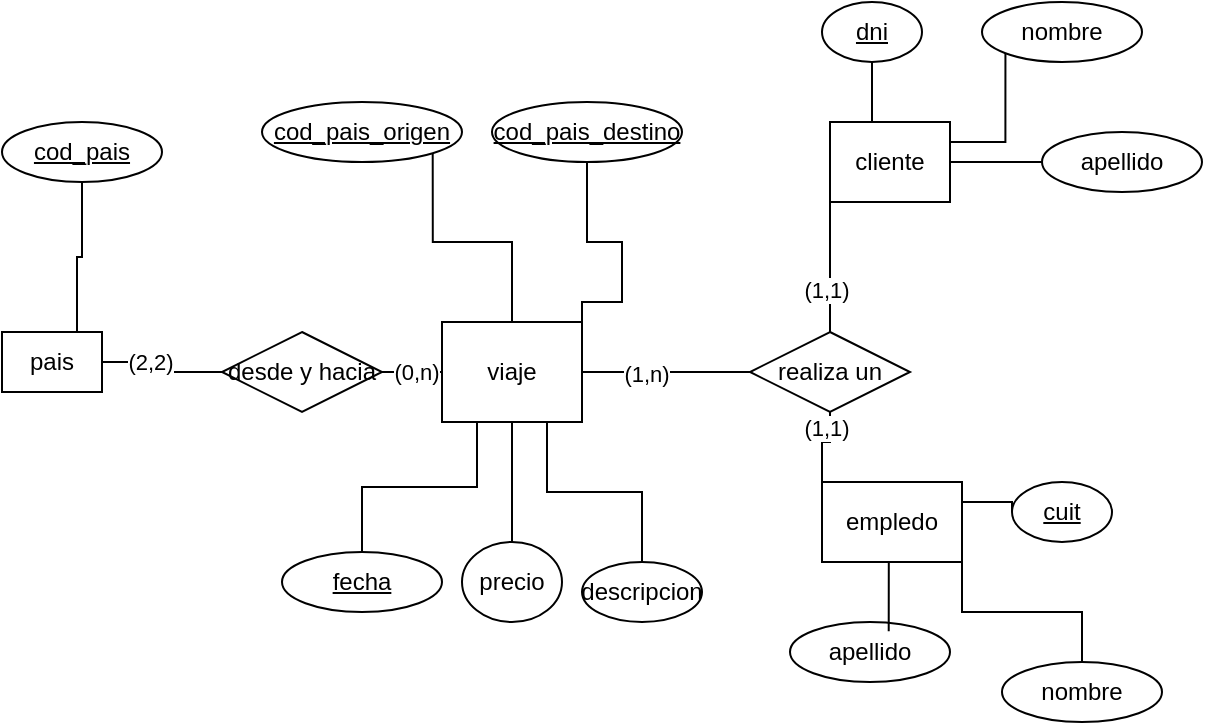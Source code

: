 <mxfile version="28.1.2">
  <diagram name="Página-1" id="oxpxKMoUSF3MVKsBE_wV">
    <mxGraphModel dx="786" dy="516" grid="1" gridSize="10" guides="1" tooltips="1" connect="1" arrows="1" fold="1" page="1" pageScale="1" pageWidth="827" pageHeight="1169" math="0" shadow="0">
      <root>
        <mxCell id="0" />
        <mxCell id="1" parent="0" />
        <mxCell id="IH5EbZCi5OvxXNKSyCxu-10" style="edgeStyle=orthogonalEdgeStyle;rounded=0;orthogonalLoop=1;jettySize=auto;html=1;exitX=0.5;exitY=0;exitDx=0;exitDy=0;entryX=0.5;entryY=1;entryDx=0;entryDy=0;endArrow=none;endFill=0;" edge="1" parent="1" source="IH5EbZCi5OvxXNKSyCxu-1" target="IH5EbZCi5OvxXNKSyCxu-5">
          <mxGeometry relative="1" as="geometry" />
        </mxCell>
        <mxCell id="IH5EbZCi5OvxXNKSyCxu-11" style="edgeStyle=orthogonalEdgeStyle;rounded=0;orthogonalLoop=1;jettySize=auto;html=1;exitX=1;exitY=0.25;exitDx=0;exitDy=0;entryX=0;entryY=1;entryDx=0;entryDy=0;endArrow=none;endFill=0;" edge="1" parent="1" source="IH5EbZCi5OvxXNKSyCxu-1" target="IH5EbZCi5OvxXNKSyCxu-6">
          <mxGeometry relative="1" as="geometry" />
        </mxCell>
        <mxCell id="IH5EbZCi5OvxXNKSyCxu-12" style="edgeStyle=orthogonalEdgeStyle;rounded=0;orthogonalLoop=1;jettySize=auto;html=1;exitX=1;exitY=0.5;exitDx=0;exitDy=0;endArrow=none;endFill=0;" edge="1" parent="1" source="IH5EbZCi5OvxXNKSyCxu-1" target="IH5EbZCi5OvxXNKSyCxu-9">
          <mxGeometry relative="1" as="geometry" />
        </mxCell>
        <mxCell id="IH5EbZCi5OvxXNKSyCxu-42" style="edgeStyle=orthogonalEdgeStyle;rounded=0;orthogonalLoop=1;jettySize=auto;html=1;exitX=0;exitY=1;exitDx=0;exitDy=0;endArrow=none;endFill=0;" edge="1" parent="1" source="IH5EbZCi5OvxXNKSyCxu-1" target="IH5EbZCi5OvxXNKSyCxu-41">
          <mxGeometry relative="1" as="geometry" />
        </mxCell>
        <mxCell id="IH5EbZCi5OvxXNKSyCxu-45" value="(1,1)" style="edgeLabel;html=1;align=center;verticalAlign=middle;resizable=0;points=[];" vertex="1" connectable="0" parent="IH5EbZCi5OvxXNKSyCxu-42">
          <mxGeometry x="0.354" y="-2" relative="1" as="geometry">
            <mxPoint as="offset" />
          </mxGeometry>
        </mxCell>
        <mxCell id="IH5EbZCi5OvxXNKSyCxu-1" value="cliente" style="rounded=0;whiteSpace=wrap;html=1;" vertex="1" parent="1">
          <mxGeometry x="414" y="270" width="60" height="40" as="geometry" />
        </mxCell>
        <mxCell id="IH5EbZCi5OvxXNKSyCxu-27" style="edgeStyle=orthogonalEdgeStyle;rounded=0;orthogonalLoop=1;jettySize=auto;html=1;exitX=0.5;exitY=1;exitDx=0;exitDy=0;endArrow=none;endFill=0;" edge="1" parent="1" source="IH5EbZCi5OvxXNKSyCxu-2" target="IH5EbZCi5OvxXNKSyCxu-20">
          <mxGeometry relative="1" as="geometry" />
        </mxCell>
        <mxCell id="IH5EbZCi5OvxXNKSyCxu-28" style="edgeStyle=orthogonalEdgeStyle;rounded=0;orthogonalLoop=1;jettySize=auto;html=1;exitX=0.75;exitY=1;exitDx=0;exitDy=0;endArrow=none;endFill=0;" edge="1" parent="1" source="IH5EbZCi5OvxXNKSyCxu-2" target="IH5EbZCi5OvxXNKSyCxu-21">
          <mxGeometry relative="1" as="geometry" />
        </mxCell>
        <mxCell id="IH5EbZCi5OvxXNKSyCxu-29" style="edgeStyle=orthogonalEdgeStyle;rounded=0;orthogonalLoop=1;jettySize=auto;html=1;exitX=0.25;exitY=1;exitDx=0;exitDy=0;endArrow=none;endFill=0;" edge="1" parent="1" source="IH5EbZCi5OvxXNKSyCxu-2" target="IH5EbZCi5OvxXNKSyCxu-22">
          <mxGeometry relative="1" as="geometry" />
        </mxCell>
        <mxCell id="IH5EbZCi5OvxXNKSyCxu-2" value="viaje" style="rounded=0;whiteSpace=wrap;html=1;" vertex="1" parent="1">
          <mxGeometry x="220" y="370" width="70" height="50" as="geometry" />
        </mxCell>
        <mxCell id="IH5EbZCi5OvxXNKSyCxu-17" style="edgeStyle=orthogonalEdgeStyle;rounded=0;orthogonalLoop=1;jettySize=auto;html=1;exitX=1;exitY=0.25;exitDx=0;exitDy=0;entryX=0;entryY=0.5;entryDx=0;entryDy=0;endArrow=none;endFill=0;" edge="1" parent="1" source="IH5EbZCi5OvxXNKSyCxu-3" target="IH5EbZCi5OvxXNKSyCxu-13">
          <mxGeometry relative="1" as="geometry" />
        </mxCell>
        <mxCell id="IH5EbZCi5OvxXNKSyCxu-18" style="edgeStyle=orthogonalEdgeStyle;rounded=0;orthogonalLoop=1;jettySize=auto;html=1;exitX=1;exitY=1;exitDx=0;exitDy=0;endArrow=none;endFill=0;" edge="1" parent="1" source="IH5EbZCi5OvxXNKSyCxu-3" target="IH5EbZCi5OvxXNKSyCxu-14">
          <mxGeometry relative="1" as="geometry" />
        </mxCell>
        <mxCell id="IH5EbZCi5OvxXNKSyCxu-43" style="edgeStyle=orthogonalEdgeStyle;rounded=0;orthogonalLoop=1;jettySize=auto;html=1;exitX=0;exitY=0;exitDx=0;exitDy=0;endArrow=none;endFill=0;" edge="1" parent="1" source="IH5EbZCi5OvxXNKSyCxu-3" target="IH5EbZCi5OvxXNKSyCxu-41">
          <mxGeometry relative="1" as="geometry" />
        </mxCell>
        <mxCell id="IH5EbZCi5OvxXNKSyCxu-46" value="(1,1)" style="edgeLabel;html=1;align=center;verticalAlign=middle;resizable=0;points=[];" vertex="1" connectable="0" parent="IH5EbZCi5OvxXNKSyCxu-43">
          <mxGeometry x="0.59" y="2" relative="1" as="geometry">
            <mxPoint as="offset" />
          </mxGeometry>
        </mxCell>
        <mxCell id="IH5EbZCi5OvxXNKSyCxu-3" value="empledo" style="whiteSpace=wrap;html=1;" vertex="1" parent="1">
          <mxGeometry x="410" y="450" width="70" height="40" as="geometry" />
        </mxCell>
        <mxCell id="IH5EbZCi5OvxXNKSyCxu-4" value="pais" style="whiteSpace=wrap;html=1;" vertex="1" parent="1">
          <mxGeometry y="375" width="50" height="30" as="geometry" />
        </mxCell>
        <mxCell id="IH5EbZCi5OvxXNKSyCxu-5" value="&lt;u&gt;dni&lt;/u&gt;" style="ellipse;whiteSpace=wrap;html=1;" vertex="1" parent="1">
          <mxGeometry x="410" y="210" width="50" height="30" as="geometry" />
        </mxCell>
        <mxCell id="IH5EbZCi5OvxXNKSyCxu-6" value="nombre" style="ellipse;whiteSpace=wrap;html=1;" vertex="1" parent="1">
          <mxGeometry x="490" y="210" width="80" height="30" as="geometry" />
        </mxCell>
        <mxCell id="IH5EbZCi5OvxXNKSyCxu-9" value="apellido" style="ellipse;whiteSpace=wrap;html=1;" vertex="1" parent="1">
          <mxGeometry x="520" y="275" width="80" height="30" as="geometry" />
        </mxCell>
        <mxCell id="IH5EbZCi5OvxXNKSyCxu-13" value="&lt;u&gt;cuit&lt;/u&gt;" style="ellipse;whiteSpace=wrap;html=1;" vertex="1" parent="1">
          <mxGeometry x="505" y="450" width="50" height="30" as="geometry" />
        </mxCell>
        <mxCell id="IH5EbZCi5OvxXNKSyCxu-14" value="nombre" style="ellipse;whiteSpace=wrap;html=1;" vertex="1" parent="1">
          <mxGeometry x="500" y="540" width="80" height="30" as="geometry" />
        </mxCell>
        <mxCell id="IH5EbZCi5OvxXNKSyCxu-15" value="apellido" style="ellipse;whiteSpace=wrap;html=1;" vertex="1" parent="1">
          <mxGeometry x="394" y="520" width="80" height="30" as="geometry" />
        </mxCell>
        <mxCell id="IH5EbZCi5OvxXNKSyCxu-19" style="edgeStyle=orthogonalEdgeStyle;rounded=0;orthogonalLoop=1;jettySize=auto;html=1;exitX=0.5;exitY=1;exitDx=0;exitDy=0;entryX=0.617;entryY=0.156;entryDx=0;entryDy=0;entryPerimeter=0;endArrow=none;endFill=0;" edge="1" parent="1" source="IH5EbZCi5OvxXNKSyCxu-3" target="IH5EbZCi5OvxXNKSyCxu-15">
          <mxGeometry relative="1" as="geometry" />
        </mxCell>
        <mxCell id="IH5EbZCi5OvxXNKSyCxu-20" value="precio" style="ellipse;whiteSpace=wrap;html=1;" vertex="1" parent="1">
          <mxGeometry x="230" y="480" width="50" height="40" as="geometry" />
        </mxCell>
        <mxCell id="IH5EbZCi5OvxXNKSyCxu-21" value="descripcion" style="ellipse;whiteSpace=wrap;html=1;" vertex="1" parent="1">
          <mxGeometry x="290" y="490" width="60" height="30" as="geometry" />
        </mxCell>
        <mxCell id="IH5EbZCi5OvxXNKSyCxu-22" value="&lt;u&gt;fecha&lt;/u&gt;" style="ellipse;whiteSpace=wrap;html=1;" vertex="1" parent="1">
          <mxGeometry x="140" y="485" width="80" height="30" as="geometry" />
        </mxCell>
        <mxCell id="IH5EbZCi5OvxXNKSyCxu-25" style="edgeStyle=orthogonalEdgeStyle;rounded=0;orthogonalLoop=1;jettySize=auto;html=1;exitX=1;exitY=1;exitDx=0;exitDy=0;endArrow=none;endFill=0;" edge="1" parent="1" source="IH5EbZCi5OvxXNKSyCxu-23" target="IH5EbZCi5OvxXNKSyCxu-2">
          <mxGeometry relative="1" as="geometry" />
        </mxCell>
        <mxCell id="IH5EbZCi5OvxXNKSyCxu-23" value="&lt;u&gt;cod_pais_origen&lt;/u&gt;" style="ellipse;whiteSpace=wrap;html=1;" vertex="1" parent="1">
          <mxGeometry x="130" y="260" width="100" height="30" as="geometry" />
        </mxCell>
        <mxCell id="IH5EbZCi5OvxXNKSyCxu-26" style="edgeStyle=orthogonalEdgeStyle;rounded=0;orthogonalLoop=1;jettySize=auto;html=1;exitX=0.5;exitY=1;exitDx=0;exitDy=0;entryX=0.75;entryY=0;entryDx=0;entryDy=0;endArrow=none;endFill=0;" edge="1" parent="1" source="IH5EbZCi5OvxXNKSyCxu-24" target="IH5EbZCi5OvxXNKSyCxu-2">
          <mxGeometry relative="1" as="geometry">
            <Array as="points">
              <mxPoint x="293" y="330" />
              <mxPoint x="310" y="330" />
              <mxPoint x="310" y="360" />
              <mxPoint x="290" y="360" />
              <mxPoint x="290" y="370" />
            </Array>
          </mxGeometry>
        </mxCell>
        <mxCell id="IH5EbZCi5OvxXNKSyCxu-24" value="&lt;u&gt;cod_pais_destino&lt;/u&gt;" style="ellipse;whiteSpace=wrap;html=1;" vertex="1" parent="1">
          <mxGeometry x="245" y="260" width="95" height="30" as="geometry" />
        </mxCell>
        <mxCell id="IH5EbZCi5OvxXNKSyCxu-33" style="edgeStyle=orthogonalEdgeStyle;rounded=0;orthogonalLoop=1;jettySize=auto;html=1;exitX=1;exitY=0.5;exitDx=0;exitDy=0;entryX=0;entryY=0.5;entryDx=0;entryDy=0;endArrow=none;endFill=0;" edge="1" parent="1" source="IH5EbZCi5OvxXNKSyCxu-30" target="IH5EbZCi5OvxXNKSyCxu-2">
          <mxGeometry relative="1" as="geometry" />
        </mxCell>
        <mxCell id="IH5EbZCi5OvxXNKSyCxu-39" value="(0,n)" style="edgeLabel;html=1;align=center;verticalAlign=middle;resizable=0;points=[];" vertex="1" connectable="0" parent="IH5EbZCi5OvxXNKSyCxu-33">
          <mxGeometry x="0.133" relative="1" as="geometry">
            <mxPoint as="offset" />
          </mxGeometry>
        </mxCell>
        <mxCell id="IH5EbZCi5OvxXNKSyCxu-34" style="edgeStyle=orthogonalEdgeStyle;rounded=0;orthogonalLoop=1;jettySize=auto;html=1;exitX=0;exitY=0.5;exitDx=0;exitDy=0;entryX=1;entryY=0.5;entryDx=0;entryDy=0;endArrow=none;endFill=0;" edge="1" parent="1" source="IH5EbZCi5OvxXNKSyCxu-30" target="IH5EbZCi5OvxXNKSyCxu-4">
          <mxGeometry relative="1" as="geometry" />
        </mxCell>
        <mxCell id="IH5EbZCi5OvxXNKSyCxu-38" value="(2,2)" style="edgeLabel;html=1;align=center;verticalAlign=middle;resizable=0;points=[];" vertex="1" connectable="0" parent="IH5EbZCi5OvxXNKSyCxu-34">
          <mxGeometry x="0.262" relative="1" as="geometry">
            <mxPoint as="offset" />
          </mxGeometry>
        </mxCell>
        <mxCell id="IH5EbZCi5OvxXNKSyCxu-30" value="desde y hacia" style="rhombus;whiteSpace=wrap;html=1;" vertex="1" parent="1">
          <mxGeometry x="110" y="375" width="80" height="40" as="geometry" />
        </mxCell>
        <mxCell id="IH5EbZCi5OvxXNKSyCxu-32" style="edgeStyle=orthogonalEdgeStyle;rounded=0;orthogonalLoop=1;jettySize=auto;html=1;exitX=0.5;exitY=1;exitDx=0;exitDy=0;entryX=0.75;entryY=0;entryDx=0;entryDy=0;endArrow=none;endFill=0;" edge="1" parent="1" source="IH5EbZCi5OvxXNKSyCxu-31" target="IH5EbZCi5OvxXNKSyCxu-4">
          <mxGeometry relative="1" as="geometry" />
        </mxCell>
        <mxCell id="IH5EbZCi5OvxXNKSyCxu-31" value="&lt;u&gt;cod_pais&lt;/u&gt;" style="ellipse;whiteSpace=wrap;html=1;" vertex="1" parent="1">
          <mxGeometry y="270" width="80" height="30" as="geometry" />
        </mxCell>
        <mxCell id="IH5EbZCi5OvxXNKSyCxu-44" style="edgeStyle=orthogonalEdgeStyle;rounded=0;orthogonalLoop=1;jettySize=auto;html=1;exitX=0;exitY=0.5;exitDx=0;exitDy=0;endArrow=none;endFill=0;" edge="1" parent="1" source="IH5EbZCi5OvxXNKSyCxu-41" target="IH5EbZCi5OvxXNKSyCxu-2">
          <mxGeometry relative="1" as="geometry" />
        </mxCell>
        <mxCell id="IH5EbZCi5OvxXNKSyCxu-47" value="(1,n)" style="edgeLabel;html=1;align=center;verticalAlign=middle;resizable=0;points=[];" vertex="1" connectable="0" parent="IH5EbZCi5OvxXNKSyCxu-44">
          <mxGeometry x="0.238" y="1" relative="1" as="geometry">
            <mxPoint as="offset" />
          </mxGeometry>
        </mxCell>
        <mxCell id="IH5EbZCi5OvxXNKSyCxu-41" value="realiza un" style="rhombus;whiteSpace=wrap;html=1;" vertex="1" parent="1">
          <mxGeometry x="374" y="375" width="80" height="40" as="geometry" />
        </mxCell>
      </root>
    </mxGraphModel>
  </diagram>
</mxfile>
